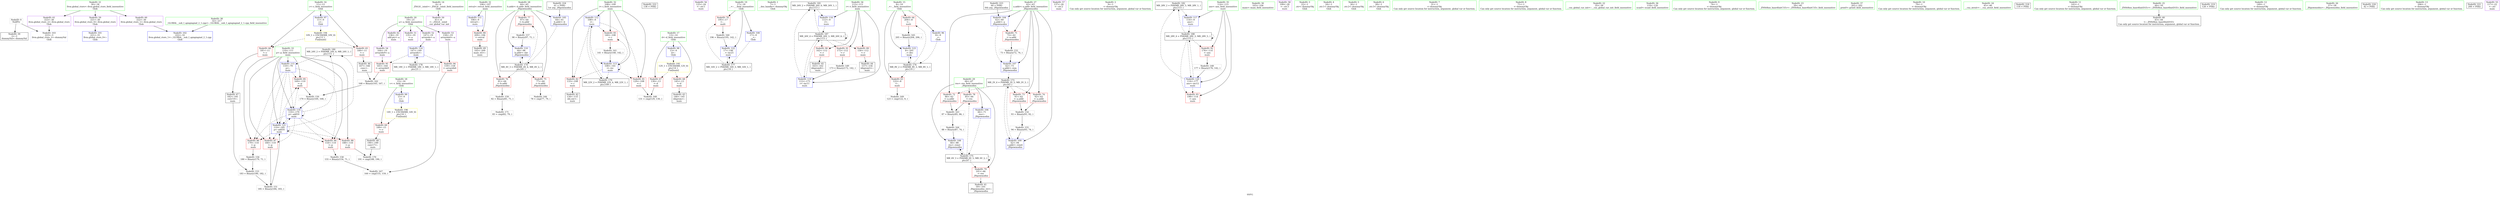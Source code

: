 digraph "SVFG" {
	label="SVFG";

	Node0x56487ae3ab70 [shape=record,color=grey,label="{NodeID: 0\nNullPtr}"];
	Node0x56487ae3ab70 -> Node0x56487ae53b10[style=solid];
	Node0x56487ae3ab70 -> Node0x56487ae549c0[style=solid];
	Node0x56487ae65d00 [shape=record,color=black,label="{NodeID: 180\nMR_24V_2 = PHI(MR_24V_6, MR_24V_1, )\npts\{111 \}\n}"];
	Node0x56487ae65d00 -> Node0x56487ae59b60[style=dashed];
	Node0x56487ae543c0 [shape=record,color=blue,label="{NodeID: 97\n11\<--9\nc\<--\nGlob }"];
	Node0x56487ae543c0 -> Node0x56487ae57c60[style=dashed];
	Node0x56487ae4b2e0 [shape=record,color=green,label="{NodeID: 14\n4\<--6\n_ZStL8__ioinit\<--_ZStL8__ioinit_field_insensitive\nGlob }"];
	Node0x56487ae4b2e0 -> Node0x56487ae55480[style=solid];
	Node0x56487ae57c60 [shape=record,color=yellow,style=double,label="{NodeID: 194\n10V_1 = ENCHI(MR_10V_0)\npts\{12 \}\nFun[main]}"];
	Node0x56487ae57c60 -> Node0x56487ae56140[style=dashed];
	Node0x56487ae57c60 -> Node0x56487ae56210[style=dashed];
	Node0x56487ae55070 [shape=record,color=blue,label="{NodeID: 111\n106\<--9\nretval\<--\nmain\n}"];
	Node0x56487ae55070 -> Node0x56487ae56d70[style=dashed];
	Node0x56487ae53160 [shape=record,color=green,label="{NodeID: 28\n64\<--65\nb.addr\<--b.addr_field_insensitive\n_Z6powmodxx\n}"];
	Node0x56487ae53160 -> Node0x56487ae56960[style=solid];
	Node0x56487ae53160 -> Node0x56487ae56a30[style=solid];
	Node0x56487ae53160 -> Node0x56487ae56b00[style=solid];
	Node0x56487ae53160 -> Node0x56487ae54b90[style=solid];
	Node0x56487ae53160 -> Node0x56487ae54fa0[style=solid];
	Node0x56487ae53de0 [shape=record,color=black,label="{NodeID: 42\n134\<--133\nidx.ext\<--\nmain\n}"];
	Node0x56487ae76000 [shape=record,color=black,label="{NodeID: 222\n138 = PHI()\n}"];
	Node0x56487ae55960 [shape=record,color=purple,label="{NodeID: 56\n125\<--24\n\<--.str.1\nmain\n}"];
	Node0x56487ae5c040 [shape=record,color=grey,label="{NodeID: 153\n183 = Binary(180, 182, )\n}"];
	Node0x56487ae5c040 -> Node0x56487ae5bd40[style=solid];
	Node0x56487ae56550 [shape=record,color=red,label="{NodeID: 70\n195\<--17\n\<--__\nmain\n}"];
	Node0x56487ae56550 -> Node0x56487ae5cac0[style=solid];
	Node0x56487ae5d540 [shape=record,color=grey,label="{NodeID: 167\n160 = cmp(155, 159, )\n}"];
	Node0x56487ae570b0 [shape=record,color=red,label="{NodeID: 84\n154\<--110\n\<--p\nmain\n}"];
	Node0x56487ae570b0 -> Node0x56487ae5c7c0[style=solid];
	Node0x56487ae4b470 [shape=record,color=green,label="{NodeID: 1\n7\<--1\n__dso_handle\<--dummyObj\nGlob }"];
	Node0x56487ae66200 [shape=record,color=black,label="{NodeID: 181\nMR_26V_2 = PHI(MR_26V_6, MR_26V_1, )\npts\{113 \}\n}"];
	Node0x56487ae66200 -> Node0x56487ae59c30[style=dashed];
	Node0x56487ae544c0 [shape=record,color=blue,label="{NodeID: 98\n13\<--9\nd\<--\nGlob }"];
	Node0x56487ae544c0 -> Node0x56487ae57d40[style=dashed];
	Node0x56487ae526f0 [shape=record,color=green,label="{NodeID: 15\n8\<--10\n_\<--__field_insensitive\nGlob }"];
	Node0x56487ae526f0 -> Node0x56487ae55fa0[style=solid];
	Node0x56487ae526f0 -> Node0x56487ae56070[style=solid];
	Node0x56487ae526f0 -> Node0x56487ae542c0[style=solid];
	Node0x56487ae526f0 -> Node0x56487ae5a1e0[style=solid];
	Node0x56487ae57d40 [shape=record,color=yellow,style=double,label="{NodeID: 195\n12V_1 = ENCHI(MR_12V_0)\npts\{14 \}\nFun[main]}"];
	Node0x56487ae57d40 -> Node0x56487ae562e0[style=dashed];
	Node0x56487ae57d40 -> Node0x56487ae563b0[style=dashed];
	Node0x56487ae55140 [shape=record,color=blue,label="{NodeID: 112\n108\<--9\ni\<--\nmain\n}"];
	Node0x56487ae55140 -> Node0x56487ae56e40[style=dashed];
	Node0x56487ae55140 -> Node0x56487ae56f10[style=dashed];
	Node0x56487ae55140 -> Node0x56487ae56fe0[style=dashed];
	Node0x56487ae55140 -> Node0x56487ae55210[style=dashed];
	Node0x56487ae55140 -> Node0x56487ae65800[style=dashed];
	Node0x56487ae53230 [shape=record,color=green,label="{NodeID: 29\n66\<--67\nres\<--res_field_insensitive\n_Z6powmodxx\n}"];
	Node0x56487ae53230 -> Node0x56487ae56bd0[style=solid];
	Node0x56487ae53230 -> Node0x56487ae56ca0[style=solid];
	Node0x56487ae53230 -> Node0x56487ae54c60[style=solid];
	Node0x56487ae53230 -> Node0x56487ae54e00[style=solid];
	Node0x56487ae53eb0 [shape=record,color=black,label="{NodeID: 43\n146\<--145\nidxprom\<--\nmain\n}"];
	Node0x56487ae76100 [shape=record,color=black,label="{NodeID: 223\n60 = PHI()\n0th arg _Z6powmodxx }"];
	Node0x56487ae76100 -> Node0x56487ae54ac0[style=solid];
	Node0x56487ae55a30 [shape=record,color=purple,label="{NodeID: 57\n137\<--26\n\<--.str.2\nmain\n}"];
	Node0x56487ae5c1c0 [shape=record,color=grey,label="{NodeID: 154\n93 = Binary(91, 92, )\n}"];
	Node0x56487ae5c1c0 -> Node0x56487ae5c340[style=solid];
	Node0x56487ae56620 [shape=record,color=red,label="{NodeID: 71\n72\<--62\n\<--a.addr\n_Z6powmodxx\n}"];
	Node0x56487ae56620 -> Node0x56487ae5bec0[style=solid];
	Node0x56487ae5d6c0 [shape=record,color=grey,label="{NodeID: 168\n131 = cmp(129, 130, )\n}"];
	Node0x56487ae57180 [shape=record,color=red,label="{NodeID: 85\n169\<--110\n\<--p\nmain\n}"];
	Node0x56487ae57180 -> Node0x56487ae5bbc0[style=solid];
	Node0x56487ae39aa0 [shape=record,color=green,label="{NodeID: 2\n9\<--1\n\<--dummyObj\nCan only get source location for instruction, argument, global var or function.}"];
	Node0x56487ae66700 [shape=record,color=black,label="{NodeID: 182\nMR_28V_2 = PHI(MR_28V_5, MR_28V_1, )\npts\{115 \}\n}"];
	Node0x56487ae66700 -> Node0x56487ae59d00[style=dashed];
	Node0x56487ae545c0 [shape=record,color=blue,label="{NodeID: 99\n15\<--9\nv\<--\nGlob }"];
	Node0x56487ae545c0 -> Node0x56487ae57e20[style=dashed];
	Node0x56487ae52780 [shape=record,color=green,label="{NodeID: 16\n11\<--12\nc\<--c_field_insensitive\nGlob }"];
	Node0x56487ae52780 -> Node0x56487ae56140[style=solid];
	Node0x56487ae52780 -> Node0x56487ae56210[style=solid];
	Node0x56487ae52780 -> Node0x56487ae543c0[style=solid];
	Node0x56487ae57e20 [shape=record,color=yellow,style=double,label="{NodeID: 196\n14V_1 = ENCHI(MR_14V_0)\npts\{16 \}\nFun[main]}"];
	Node0x56487ae57e20 -> Node0x56487ae56480[style=dashed];
	Node0x56487ae55210 [shape=record,color=blue,label="{NodeID: 113\n108\<--141\ni\<--inc\nmain\n}"];
	Node0x56487ae55210 -> Node0x56487ae56e40[style=dashed];
	Node0x56487ae55210 -> Node0x56487ae56f10[style=dashed];
	Node0x56487ae55210 -> Node0x56487ae56fe0[style=dashed];
	Node0x56487ae55210 -> Node0x56487ae55210[style=dashed];
	Node0x56487ae55210 -> Node0x56487ae65800[style=dashed];
	Node0x56487ae53300 [shape=record,color=green,label="{NodeID: 30\n103\<--104\nmain\<--main_field_insensitive\n}"];
	Node0x56487ae53f80 [shape=record,color=black,label="{NodeID: 44\n157\<--156\nidxprom5\<--\nmain\n}"];
	Node0x56487ae76260 [shape=record,color=black,label="{NodeID: 224\n61 = PHI()\n1st arg _Z6powmodxx }"];
	Node0x56487ae76260 -> Node0x56487ae54b90[style=solid];
	Node0x56487ae55b00 [shape=record,color=purple,label="{NodeID: 58\n199\<--28\n\<--.str.3\nmain\n}"];
	Node0x56487ae5c340 [shape=record,color=grey,label="{NodeID: 155\n94 = Binary(93, 74, )\n}"];
	Node0x56487ae5c340 -> Node0x56487ae54ed0[style=solid];
	Node0x56487ae566f0 [shape=record,color=red,label="{NodeID: 72\n86\<--62\n\<--a.addr\n_Z6powmodxx\n}"];
	Node0x56487ae566f0 -> Node0x56487ae5cf40[style=solid];
	Node0x56487ae5d840 [shape=record,color=grey,label="{NodeID: 169\n123 = cmp(122, 9, )\n}"];
	Node0x56487ae57250 [shape=record,color=red,label="{NodeID: 86\n179\<--110\n\<--p\nmain\n}"];
	Node0x56487ae57250 -> Node0x56487ae5c4c0[style=solid];
	Node0x56487ae51e40 [shape=record,color=green,label="{NodeID: 3\n22\<--1\n.str\<--dummyObj\nGlob }"];
	Node0x56487ae546c0 [shape=record,color=blue,label="{NodeID: 100\n17\<--9\n__\<--\nGlob }"];
	Node0x56487ae546c0 -> Node0x56487ae64e00[style=dashed];
	Node0x56487ae52810 [shape=record,color=green,label="{NodeID: 17\n13\<--14\nd\<--d_field_insensitive\nGlob }"];
	Node0x56487ae52810 -> Node0x56487ae562e0[style=solid];
	Node0x56487ae52810 -> Node0x56487ae563b0[style=solid];
	Node0x56487ae52810 -> Node0x56487ae544c0[style=solid];
	Node0x56487ae59a90 [shape=record,color=blue,label="{NodeID: 114\n147\<--149\narrayidx\<--\nmain\n}"];
	Node0x56487ae59a90 -> Node0x56487ae578d0[style=dashed];
	Node0x56487ae59a90 -> Node0x56487ae579a0[style=dashed];
	Node0x56487ae59a90 -> Node0x56487ae65300[style=dashed];
	Node0x56487ae53400 [shape=record,color=green,label="{NodeID: 31\n106\<--107\nretval\<--retval_field_insensitive\nmain\n}"];
	Node0x56487ae53400 -> Node0x56487ae56d70[style=solid];
	Node0x56487ae53400 -> Node0x56487ae55070[style=solid];
	Node0x56487ae54050 [shape=record,color=black,label="{NodeID: 45\n163\<--162\nidxprom8\<--\nmain\n}"];
	Node0x56487ae55bd0 [shape=record,color=purple,label="{NodeID: 59\n221\<--30\nllvm.global_ctors_0\<--llvm.global_ctors\nGlob }"];
	Node0x56487ae55bd0 -> Node0x56487ae547c0[style=solid];
	Node0x56487ae5c4c0 [shape=record,color=grey,label="{NodeID: 156\n180 = Binary(179, 71, )\n}"];
	Node0x56487ae5c4c0 -> Node0x56487ae5c040[style=solid];
	Node0x56487ae567c0 [shape=record,color=red,label="{NodeID: 73\n91\<--62\n\<--a.addr\n_Z6powmodxx\n}"];
	Node0x56487ae567c0 -> Node0x56487ae5c1c0[style=solid];
	Node0x56487ae5d9c0 [shape=record,color=grey,label="{NodeID: 170\n191 = cmp(188, 190, )\n}"];
	Node0x56487ae57320 [shape=record,color=red,label="{NodeID: 87\n184\<--110\n\<--p\nmain\n}"];
	Node0x56487ae57320 -> Node0x56487ae5bd40[style=solid];
	Node0x56487ae3aa10 [shape=record,color=green,label="{NodeID: 4\n24\<--1\n.str.1\<--dummyObj\nGlob }"];
	Node0x56487ae547c0 [shape=record,color=blue,label="{NodeID: 101\n221\<--31\nllvm.global_ctors_0\<--\nGlob }"];
	Node0x56487ae528e0 [shape=record,color=green,label="{NodeID: 18\n15\<--16\nv\<--v_field_insensitive\nGlob }"];
	Node0x56487ae528e0 -> Node0x56487ae56480[style=solid];
	Node0x56487ae528e0 -> Node0x56487ae545c0[style=solid];
	Node0x56487ae59b60 [shape=record,color=blue,label="{NodeID: 115\n110\<--79\np\<--\nmain\n}"];
	Node0x56487ae59b60 -> Node0x56487ae570b0[style=dashed];
	Node0x56487ae59b60 -> Node0x56487ae57180[style=dashed];
	Node0x56487ae59b60 -> Node0x56487ae57250[style=dashed];
	Node0x56487ae59b60 -> Node0x56487ae57320[style=dashed];
	Node0x56487ae59b60 -> Node0x56487ae59dd0[style=dashed];
	Node0x56487ae59b60 -> Node0x56487ae5a040[style=dashed];
	Node0x56487ae534d0 [shape=record,color=green,label="{NodeID: 32\n108\<--109\ni\<--i_field_insensitive\nmain\n}"];
	Node0x56487ae534d0 -> Node0x56487ae56e40[style=solid];
	Node0x56487ae534d0 -> Node0x56487ae56f10[style=solid];
	Node0x56487ae534d0 -> Node0x56487ae56fe0[style=solid];
	Node0x56487ae534d0 -> Node0x56487ae55140[style=solid];
	Node0x56487ae534d0 -> Node0x56487ae55210[style=solid];
	Node0x56487ae54120 [shape=record,color=black,label="{NodeID: 46\n167\<--166\nconv\<--\nmain\n}"];
	Node0x56487ae54120 -> Node0x56487ae5cdc0[style=solid];
	Node0x56487ae55cd0 [shape=record,color=purple,label="{NodeID: 60\n222\<--30\nllvm.global_ctors_1\<--llvm.global_ctors\nGlob }"];
	Node0x56487ae55cd0 -> Node0x56487ae548c0[style=solid];
	Node0x56487ae5c640 [shape=record,color=grey,label="{NodeID: 157\n98 = Binary(97, 71, )\n}"];
	Node0x56487ae5c640 -> Node0x56487ae54fa0[style=solid];
	Node0x56487ae56890 [shape=record,color=red,label="{NodeID: 74\n92\<--62\n\<--a.addr\n_Z6powmodxx\n}"];
	Node0x56487ae56890 -> Node0x56487ae5c1c0[style=solid];
	Node0x56487ae5db40 [shape=record,color=grey,label="{NodeID: 171\n83 = cmp(82, 79, )\n}"];
	Node0x56487ae573f0 [shape=record,color=red,label="{NodeID: 88\n188\<--110\n\<--p\nmain\n}"];
	Node0x56487ae573f0 -> Node0x56487ae5d9c0[style=solid];
	Node0x56487ae3aaa0 [shape=record,color=green,label="{NodeID: 5\n26\<--1\n.str.2\<--dummyObj\nGlob }"];
	Node0x56487ae548c0 [shape=record,color=blue,label="{NodeID: 102\n222\<--32\nllvm.global_ctors_1\<--_GLOBAL__sub_I_apiapiapiad_2_1.cpp\nGlob }"];
	Node0x56487ae529b0 [shape=record,color=green,label="{NodeID: 19\n17\<--18\n__\<--___field_insensitive\nGlob }"];
	Node0x56487ae529b0 -> Node0x56487ae56550[style=solid];
	Node0x56487ae529b0 -> Node0x56487ae546c0[style=solid];
	Node0x56487ae529b0 -> Node0x56487ae5a110[style=solid];
	Node0x56487ae59c30 [shape=record,color=blue,label="{NodeID: 116\n112\<--9\nr\<--\nmain\n}"];
	Node0x56487ae59c30 -> Node0x56487ae68000[style=dashed];
	Node0x56487ae535a0 [shape=record,color=green,label="{NodeID: 33\n110\<--111\np\<--p_field_insensitive\nmain\n}"];
	Node0x56487ae535a0 -> Node0x56487ae570b0[style=solid];
	Node0x56487ae535a0 -> Node0x56487ae57180[style=solid];
	Node0x56487ae535a0 -> Node0x56487ae57250[style=solid];
	Node0x56487ae535a0 -> Node0x56487ae57320[style=solid];
	Node0x56487ae535a0 -> Node0x56487ae573f0[style=solid];
	Node0x56487ae535a0 -> Node0x56487ae59b60[style=solid];
	Node0x56487ae535a0 -> Node0x56487ae59dd0[style=solid];
	Node0x56487ae535a0 -> Node0x56487ae5a040[style=solid];
	Node0x56487ae541f0 [shape=record,color=black,label="{NodeID: 47\n182\<--181\nconv14\<--\nmain\n}"];
	Node0x56487ae541f0 -> Node0x56487ae5c040[style=solid];
	Node0x56487ae55dd0 [shape=record,color=purple,label="{NodeID: 61\n223\<--30\nllvm.global_ctors_2\<--llvm.global_ctors\nGlob }"];
	Node0x56487ae55dd0 -> Node0x56487ae549c0[style=solid];
	Node0x56487ae5c7c0 [shape=record,color=grey,label="{NodeID: 158\n155 = Binary(154, 71, )\n}"];
	Node0x56487ae5c7c0 -> Node0x56487ae5d540[style=solid];
	Node0x56487ae56960 [shape=record,color=red,label="{NodeID: 75\n77\<--64\n\<--b.addr\n_Z6powmodxx\n}"];
	Node0x56487ae56960 -> Node0x56487ae5d3c0[style=solid];
	Node0x56487ae574c0 [shape=record,color=red,label="{NodeID: 89\n156\<--112\n\<--r\nmain\n}"];
	Node0x56487ae574c0 -> Node0x56487ae53f80[style=solid];
	Node0x56487ae4c1f0 [shape=record,color=green,label="{NodeID: 6\n28\<--1\n.str.3\<--dummyObj\nGlob }"];
	Node0x56487ae549c0 [shape=record,color=blue, style = dotted,label="{NodeID: 103\n223\<--3\nllvm.global_ctors_2\<--dummyVal\nGlob }"];
	Node0x56487ae52a80 [shape=record,color=green,label="{NodeID: 20\n19\<--21\na\<--a_field_insensitive\nGlob }"];
	Node0x56487ae52a80 -> Node0x56487ae55550[style=solid];
	Node0x56487ae52a80 -> Node0x56487ae55620[style=solid];
	Node0x56487ae52a80 -> Node0x56487ae556f0[style=solid];
	Node0x56487ae52a80 -> Node0x56487ae557c0[style=solid];
	Node0x56487ae52a80 -> Node0x56487ae55ed0[style=solid];
	Node0x56487ae59d00 [shape=record,color=blue,label="{NodeID: 117\n114\<--9\nans\<--\nmain\n}"];
	Node0x56487ae59d00 -> Node0x56487ae68500[style=dashed];
	Node0x56487ae53670 [shape=record,color=green,label="{NodeID: 34\n112\<--113\nr\<--r_field_insensitive\nmain\n}"];
	Node0x56487ae53670 -> Node0x56487ae574c0[style=solid];
	Node0x56487ae53670 -> Node0x56487ae57590[style=solid];
	Node0x56487ae53670 -> Node0x56487ae57660[style=solid];
	Node0x56487ae53670 -> Node0x56487ae59c30[style=solid];
	Node0x56487ae53670 -> Node0x56487ae59ea0[style=solid];
	Node0x56487ae552e0 [shape=record,color=black,label="{NodeID: 48\n190\<--189\nconv17\<--\nmain\n}"];
	Node0x56487ae552e0 -> Node0x56487ae5d9c0[style=solid];
	Node0x56487ae55ed0 [shape=record,color=purple,label="{NodeID: 62\n136\<--19\nadd.ptr\<--a\nmain\n}"];
	Node0x56487ae5c940 [shape=record,color=grey,label="{NodeID: 159\n82 = Binary(81, 71, )\n}"];
	Node0x56487ae5c940 -> Node0x56487ae5db40[style=solid];
	Node0x56487ae56a30 [shape=record,color=red,label="{NodeID: 76\n81\<--64\n\<--b.addr\n_Z6powmodxx\n}"];
	Node0x56487ae56a30 -> Node0x56487ae5c940[style=solid];
	Node0x56487ae63a00 [shape=record,color=black,label="{NodeID: 173\nMR_2V_4 = PHI(MR_2V_5, MR_2V_3, )\npts\{63 \}\n}"];
	Node0x56487ae63a00 -> Node0x56487ae566f0[style=dashed];
	Node0x56487ae63a00 -> Node0x56487ae567c0[style=dashed];
	Node0x56487ae63a00 -> Node0x56487ae56890[style=dashed];
	Node0x56487ae63a00 -> Node0x56487ae54ed0[style=dashed];
	Node0x56487ae57590 [shape=record,color=red,label="{NodeID: 90\n162\<--112\n\<--r\nmain\n}"];
	Node0x56487ae57590 -> Node0x56487ae54050[style=solid];
	Node0x56487ae4c280 [shape=record,color=green,label="{NodeID: 7\n31\<--1\n\<--dummyObj\nCan only get source location for instruction, argument, global var or function.}"];
	Node0x56487ae68000 [shape=record,color=black,label="{NodeID: 187\nMR_26V_4 = PHI(MR_26V_3, MR_26V_6, )\npts\{113 \}\n}"];
	Node0x56487ae68000 -> Node0x56487ae574c0[style=dashed];
	Node0x56487ae68000 -> Node0x56487ae57590[style=dashed];
	Node0x56487ae68000 -> Node0x56487ae57660[style=dashed];
	Node0x56487ae68000 -> Node0x56487ae59ea0[style=dashed];
	Node0x56487ae68000 -> Node0x56487ae66200[style=dashed];
	Node0x56487ae68000 -> Node0x56487ae68000[style=dashed];
	Node0x56487ae54ac0 [shape=record,color=blue,label="{NodeID: 104\n62\<--60\na.addr\<--a\n_Z6powmodxx\n}"];
	Node0x56487ae54ac0 -> Node0x56487ae56620[style=dashed];
	Node0x56487ae54ac0 -> Node0x56487ae54d30[style=dashed];
	Node0x56487ae52b50 [shape=record,color=green,label="{NodeID: 21\n30\<--34\nllvm.global_ctors\<--llvm.global_ctors_field_insensitive\nGlob }"];
	Node0x56487ae52b50 -> Node0x56487ae55bd0[style=solid];
	Node0x56487ae52b50 -> Node0x56487ae55cd0[style=solid];
	Node0x56487ae52b50 -> Node0x56487ae55dd0[style=solid];
	Node0x56487ae59dd0 [shape=record,color=blue,label="{NodeID: 118\n110\<--170\np\<--add10\nmain\n}"];
	Node0x56487ae59dd0 -> Node0x56487ae570b0[style=dashed];
	Node0x56487ae59dd0 -> Node0x56487ae57180[style=dashed];
	Node0x56487ae59dd0 -> Node0x56487ae57250[style=dashed];
	Node0x56487ae59dd0 -> Node0x56487ae57320[style=dashed];
	Node0x56487ae59dd0 -> Node0x56487ae573f0[style=dashed];
	Node0x56487ae59dd0 -> Node0x56487ae59dd0[style=dashed];
	Node0x56487ae59dd0 -> Node0x56487ae5a040[style=dashed];
	Node0x56487ae59dd0 -> Node0x56487ae65d00[style=dashed];
	Node0x56487ae53740 [shape=record,color=green,label="{NodeID: 35\n114\<--115\nans\<--ans_field_insensitive\nmain\n}"];
	Node0x56487ae53740 -> Node0x56487ae57730[style=solid];
	Node0x56487ae53740 -> Node0x56487ae57800[style=solid];
	Node0x56487ae53740 -> Node0x56487ae59d00[style=solid];
	Node0x56487ae53740 -> Node0x56487ae59f70[style=solid];
	Node0x56487ae553b0 [shape=record,color=black,label="{NodeID: 49\n105\<--209\nmain_ret\<--\nmain\n}"];
	Node0x56487ae55fa0 [shape=record,color=red,label="{NodeID: 63\n122\<--8\n\<--_\nmain\n}"];
	Node0x56487ae55fa0 -> Node0x56487ae5d840[style=solid];
	Node0x56487ae5cac0 [shape=record,color=grey,label="{NodeID: 160\n196 = Binary(195, 142, )\n}"];
	Node0x56487ae5cac0 -> Node0x56487ae5a110[style=solid];
	Node0x56487ae56b00 [shape=record,color=red,label="{NodeID: 77\n97\<--64\n\<--b.addr\n_Z6powmodxx\n}"];
	Node0x56487ae56b00 -> Node0x56487ae5c640[style=solid];
	Node0x56487ae63f00 [shape=record,color=black,label="{NodeID: 174\nMR_4V_3 = PHI(MR_4V_4, MR_4V_2, )\npts\{65 \}\n}"];
	Node0x56487ae63f00 -> Node0x56487ae56960[style=dashed];
	Node0x56487ae63f00 -> Node0x56487ae56a30[style=dashed];
	Node0x56487ae63f00 -> Node0x56487ae56b00[style=dashed];
	Node0x56487ae63f00 -> Node0x56487ae54fa0[style=dashed];
	Node0x56487ae57660 [shape=record,color=red,label="{NodeID: 91\n172\<--112\n\<--r\nmain\n}"];
	Node0x56487ae57660 -> Node0x56487ae5ba40[style=solid];
	Node0x56487ae4c310 [shape=record,color=green,label="{NodeID: 8\n71\<--1\n\<--dummyObj\nCan only get source location for instruction, argument, global var or function.}"];
	Node0x56487ae68500 [shape=record,color=black,label="{NodeID: 188\nMR_28V_4 = PHI(MR_28V_3, MR_28V_5, )\npts\{115 \}\n}"];
	Node0x56487ae68500 -> Node0x56487ae57730[style=dashed];
	Node0x56487ae68500 -> Node0x56487ae57800[style=dashed];
	Node0x56487ae68500 -> Node0x56487ae59f70[style=dashed];
	Node0x56487ae68500 -> Node0x56487ae66700[style=dashed];
	Node0x56487ae68500 -> Node0x56487ae68500[style=dashed];
	Node0x56487ae54b90 [shape=record,color=blue,label="{NodeID: 105\n64\<--61\nb.addr\<--b\n_Z6powmodxx\n}"];
	Node0x56487ae54b90 -> Node0x56487ae63f00[style=dashed];
	Node0x56487ae52c20 [shape=record,color=green,label="{NodeID: 22\n35\<--36\n__cxx_global_var_init\<--__cxx_global_var_init_field_insensitive\n}"];
	Node0x56487ae59ea0 [shape=record,color=blue,label="{NodeID: 119\n112\<--173\nr\<--inc11\nmain\n}"];
	Node0x56487ae59ea0 -> Node0x56487ae66200[style=dashed];
	Node0x56487ae59ea0 -> Node0x56487ae68000[style=dashed];
	Node0x56487ae53810 [shape=record,color=green,label="{NodeID: 36\n119\<--120\nscanf\<--scanf_field_insensitive\n}"];
	Node0x56487ae55480 [shape=record,color=purple,label="{NodeID: 50\n41\<--4\n\<--_ZStL8__ioinit\n__cxx_global_var_init\n}"];
	Node0x56487ae56070 [shape=record,color=red,label="{NodeID: 64\n204\<--8\n\<--_\nmain\n}"];
	Node0x56487ae56070 -> Node0x56487ae5d240[style=solid];
	Node0x56487ae5cc40 [shape=record,color=grey,label="{NodeID: 161\n141 = Binary(140, 142, )\n}"];
	Node0x56487ae5cc40 -> Node0x56487ae55210[style=solid];
	Node0x56487ae56bd0 [shape=record,color=red,label="{NodeID: 78\n85\<--66\n\<--res\n_Z6powmodxx\n}"];
	Node0x56487ae56bd0 -> Node0x56487ae5cf40[style=solid];
	Node0x56487ae64400 [shape=record,color=black,label="{NodeID: 175\nMR_6V_3 = PHI(MR_6V_5, MR_6V_2, )\npts\{67 \}\n}"];
	Node0x56487ae64400 -> Node0x56487ae56bd0[style=dashed];
	Node0x56487ae64400 -> Node0x56487ae56ca0[style=dashed];
	Node0x56487ae64400 -> Node0x56487ae54e00[style=dashed];
	Node0x56487ae64400 -> Node0x56487ae64400[style=dashed];
	Node0x56487ae57730 [shape=record,color=red,label="{NodeID: 92\n176\<--114\n\<--ans\nmain\n}"];
	Node0x56487ae57730 -> Node0x56487ae5b8c0[style=solid];
	Node0x56487ae3ae30 [shape=record,color=green,label="{NodeID: 9\n74\<--1\n\<--dummyObj\nCan only get source location for instruction, argument, global var or function.}"];
	Node0x56487ae54c60 [shape=record,color=blue,label="{NodeID: 106\n66\<--71\nres\<--\n_Z6powmodxx\n}"];
	Node0x56487ae54c60 -> Node0x56487ae64400[style=dashed];
	Node0x56487ae52cf0 [shape=record,color=green,label="{NodeID: 23\n39\<--40\n_ZNSt8ios_base4InitC1Ev\<--_ZNSt8ios_base4InitC1Ev_field_insensitive\n}"];
	Node0x56487ae59f70 [shape=record,color=blue,label="{NodeID: 120\n114\<--177\nans\<--inc12\nmain\n}"];
	Node0x56487ae59f70 -> Node0x56487ae57800[style=dashed];
	Node0x56487ae59f70 -> Node0x56487ae66700[style=dashed];
	Node0x56487ae59f70 -> Node0x56487ae68500[style=dashed];
	Node0x56487ae53910 [shape=record,color=green,label="{NodeID: 37\n201\<--202\nprintf\<--printf_field_insensitive\n}"];
	Node0x56487ae55550 [shape=record,color=purple,label="{NodeID: 51\n135\<--19\n\<--a\nmain\n}"];
	Node0x56487ae5b8c0 [shape=record,color=grey,label="{NodeID: 148\n177 = Binary(176, 142, )\n}"];
	Node0x56487ae5b8c0 -> Node0x56487ae59f70[style=solid];
	Node0x56487ae56140 [shape=record,color=red,label="{NodeID: 65\n166\<--11\n\<--c\nmain\n}"];
	Node0x56487ae56140 -> Node0x56487ae54120[style=solid];
	Node0x56487ae5cdc0 [shape=record,color=grey,label="{NodeID: 162\n168 = Binary(165, 167, )\n}"];
	Node0x56487ae5cdc0 -> Node0x56487ae5bbc0[style=solid];
	Node0x56487ae56ca0 [shape=record,color=red,label="{NodeID: 79\n101\<--66\n\<--res\n_Z6powmodxx\n}"];
	Node0x56487ae56ca0 -> Node0x56487ae53d10[style=solid];
	Node0x56487ae64900 [shape=record,color=black,label="{NodeID: 176\nMR_8V_2 = PHI(MR_8V_3, MR_8V_1, )\npts\{10 \}\n}"];
	Node0x56487ae64900 -> Node0x56487ae55fa0[style=dashed];
	Node0x56487ae64900 -> Node0x56487ae56070[style=dashed];
	Node0x56487ae64900 -> Node0x56487ae5a1e0[style=dashed];
	Node0x56487ae57800 [shape=record,color=red,label="{NodeID: 93\n198\<--114\n\<--ans\nmain\n}"];
	Node0x56487ae3af00 [shape=record,color=green,label="{NodeID: 10\n79\<--1\n\<--dummyObj\nCan only get source location for instruction, argument, global var or function.}"];
	Node0x56487ae54d30 [shape=record,color=blue,label="{NodeID: 107\n62\<--73\na.addr\<--rem\n_Z6powmodxx\n}"];
	Node0x56487ae54d30 -> Node0x56487ae63a00[style=dashed];
	Node0x56487ae52dc0 [shape=record,color=green,label="{NodeID: 24\n45\<--46\n__cxa_atexit\<--__cxa_atexit_field_insensitive\n}"];
	Node0x56487ae5a040 [shape=record,color=blue,label="{NodeID: 121\n110\<--185\np\<--add16\nmain\n}"];
	Node0x56487ae5a040 -> Node0x56487ae570b0[style=dashed];
	Node0x56487ae5a040 -> Node0x56487ae57180[style=dashed];
	Node0x56487ae5a040 -> Node0x56487ae57250[style=dashed];
	Node0x56487ae5a040 -> Node0x56487ae57320[style=dashed];
	Node0x56487ae5a040 -> Node0x56487ae573f0[style=dashed];
	Node0x56487ae5a040 -> Node0x56487ae59dd0[style=dashed];
	Node0x56487ae5a040 -> Node0x56487ae5a040[style=dashed];
	Node0x56487ae5a040 -> Node0x56487ae65d00[style=dashed];
	Node0x56487ae53a10 [shape=record,color=green,label="{NodeID: 38\n32\<--217\n_GLOBAL__sub_I_apiapiapiad_2_1.cpp\<--_GLOBAL__sub_I_apiapiapiad_2_1.cpp_field_insensitive\n}"];
	Node0x56487ae53a10 -> Node0x56487ae548c0[style=solid];
	Node0x56487ae75500 [shape=record,color=black,label="{NodeID: 218\n118 = PHI()\n}"];
	Node0x56487ae55620 [shape=record,color=purple,label="{NodeID: 52\n147\<--19\narrayidx\<--a\nmain\n}"];
	Node0x56487ae55620 -> Node0x56487ae59a90[style=solid];
	Node0x56487ae5ba40 [shape=record,color=grey,label="{NodeID: 149\n173 = Binary(172, 142, )\n}"];
	Node0x56487ae5ba40 -> Node0x56487ae59ea0[style=solid];
	Node0x56487ae56210 [shape=record,color=red,label="{NodeID: 66\n181\<--11\n\<--c\nmain\n}"];
	Node0x56487ae56210 -> Node0x56487ae541f0[style=solid];
	Node0x56487ae5cf40 [shape=record,color=grey,label="{NodeID: 163\n87 = Binary(85, 86, )\n}"];
	Node0x56487ae5cf40 -> Node0x56487ae5d0c0[style=solid];
	Node0x56487ae56d70 [shape=record,color=red,label="{NodeID: 80\n209\<--106\n\<--retval\nmain\n}"];
	Node0x56487ae56d70 -> Node0x56487ae553b0[style=solid];
	Node0x56487ae64e00 [shape=record,color=black,label="{NodeID: 177\nMR_16V_2 = PHI(MR_16V_3, MR_16V_1, )\npts\{18 \}\n}"];
	Node0x56487ae64e00 -> Node0x56487ae56550[style=dashed];
	Node0x56487ae64e00 -> Node0x56487ae5a110[style=dashed];
	Node0x56487ae578d0 [shape=record,color=red,label="{NodeID: 94\n159\<--158\n\<--arrayidx6\nmain\n}"];
	Node0x56487ae578d0 -> Node0x56487ae5d540[style=solid];
	Node0x56487ae4b0b0 [shape=record,color=green,label="{NodeID: 11\n142\<--1\n\<--dummyObj\nCan only get source location for instruction, argument, global var or function.}"];
	Node0x56487ae54e00 [shape=record,color=blue,label="{NodeID: 108\n66\<--88\nres\<--rem2\n_Z6powmodxx\n}"];
	Node0x56487ae54e00 -> Node0x56487ae64400[style=dashed];
	Node0x56487ae52e90 [shape=record,color=green,label="{NodeID: 25\n44\<--50\n_ZNSt8ios_base4InitD1Ev\<--_ZNSt8ios_base4InitD1Ev_field_insensitive\n}"];
	Node0x56487ae52e90 -> Node0x56487ae53c10[style=solid];
	Node0x56487ae5a110 [shape=record,color=blue,label="{NodeID: 122\n17\<--196\n__\<--inc21\nmain\n}"];
	Node0x56487ae5a110 -> Node0x56487ae64e00[style=dashed];
	Node0x56487ae53b10 [shape=record,color=black,label="{NodeID: 39\n2\<--3\ndummyVal\<--dummyVal\n}"];
	Node0x56487ae75600 [shape=record,color=black,label="{NodeID: 219\n126 = PHI()\n}"];
	Node0x56487ae556f0 [shape=record,color=purple,label="{NodeID: 53\n158\<--19\narrayidx6\<--a\nmain\n}"];
	Node0x56487ae556f0 -> Node0x56487ae578d0[style=solid];
	Node0x56487ae5bbc0 [shape=record,color=grey,label="{NodeID: 150\n170 = Binary(169, 168, )\n}"];
	Node0x56487ae5bbc0 -> Node0x56487ae59dd0[style=solid];
	Node0x56487ae562e0 [shape=record,color=red,label="{NodeID: 67\n130\<--13\n\<--d\nmain\n}"];
	Node0x56487ae562e0 -> Node0x56487ae5d6c0[style=solid];
	Node0x56487ae5d0c0 [shape=record,color=grey,label="{NodeID: 164\n88 = Binary(87, 74, )\n}"];
	Node0x56487ae5d0c0 -> Node0x56487ae54e00[style=solid];
	Node0x56487ae56e40 [shape=record,color=red,label="{NodeID: 81\n129\<--108\n\<--i\nmain\n}"];
	Node0x56487ae56e40 -> Node0x56487ae5d6c0[style=solid];
	Node0x56487ae65300 [shape=record,color=black,label="{NodeID: 178\nMR_18V_2 = PHI(MR_18V_3, MR_18V_1, )\npts\{21 \}\n}"];
	Node0x56487ae65300 -> Node0x56487ae59a90[style=dashed];
	Node0x56487ae579a0 [shape=record,color=red,label="{NodeID: 95\n165\<--164\n\<--arrayidx9\nmain\n}"];
	Node0x56487ae579a0 -> Node0x56487ae5cdc0[style=solid];
	Node0x56487ae4b140 [shape=record,color=green,label="{NodeID: 12\n149\<--1\n\<--dummyObj\nCan only get source location for instruction, argument, global var or function.}"];
	Node0x56487ae54ed0 [shape=record,color=blue,label="{NodeID: 109\n62\<--94\na.addr\<--rem4\n_Z6powmodxx\n}"];
	Node0x56487ae54ed0 -> Node0x56487ae63a00[style=dashed];
	Node0x56487ae52f90 [shape=record,color=green,label="{NodeID: 26\n57\<--58\n_Z6powmodxx\<--_Z6powmodxx_field_insensitive\n}"];
	Node0x56487ae5a1e0 [shape=record,color=blue,label="{NodeID: 123\n8\<--205\n_\<--dec\nmain\n}"];
	Node0x56487ae5a1e0 -> Node0x56487ae64900[style=dashed];
	Node0x56487ae53c10 [shape=record,color=black,label="{NodeID: 40\n43\<--44\n\<--_ZNSt8ios_base4InitD1Ev\nCan only get source location for instruction, argument, global var or function.}"];
	Node0x56487ae75e00 [shape=record,color=black,label="{NodeID: 220\n42 = PHI()\n}"];
	Node0x56487ae557c0 [shape=record,color=purple,label="{NodeID: 54\n164\<--19\narrayidx9\<--a\nmain\n}"];
	Node0x56487ae557c0 -> Node0x56487ae579a0[style=solid];
	Node0x56487ae5bd40 [shape=record,color=grey,label="{NodeID: 151\n185 = Binary(184, 183, )\n}"];
	Node0x56487ae5bd40 -> Node0x56487ae5a040[style=solid];
	Node0x56487ae563b0 [shape=record,color=red,label="{NodeID: 68\n145\<--13\n\<--d\nmain\n}"];
	Node0x56487ae563b0 -> Node0x56487ae53eb0[style=solid];
	Node0x56487ae5d240 [shape=record,color=grey,label="{NodeID: 165\n205 = Binary(204, 206, )\n}"];
	Node0x56487ae5d240 -> Node0x56487ae5a1e0[style=solid];
	Node0x56487ae56f10 [shape=record,color=red,label="{NodeID: 82\n133\<--108\n\<--i\nmain\n}"];
	Node0x56487ae56f10 -> Node0x56487ae53de0[style=solid];
	Node0x56487ae65800 [shape=record,color=black,label="{NodeID: 179\nMR_22V_2 = PHI(MR_22V_4, MR_22V_1, )\npts\{109 \}\n}"];
	Node0x56487ae65800 -> Node0x56487ae55140[style=dashed];
	Node0x56487ae542c0 [shape=record,color=blue,label="{NodeID: 96\n8\<--9\n_\<--\nGlob }"];
	Node0x56487ae542c0 -> Node0x56487ae64900[style=dashed];
	Node0x56487ae4b210 [shape=record,color=green,label="{NodeID: 13\n206\<--1\n\<--dummyObj\nCan only get source location for instruction, argument, global var or function.}"];
	Node0x56487ae54fa0 [shape=record,color=blue,label="{NodeID: 110\n64\<--98\nb.addr\<--shr\n_Z6powmodxx\n}"];
	Node0x56487ae54fa0 -> Node0x56487ae63f00[style=dashed];
	Node0x56487ae53090 [shape=record,color=green,label="{NodeID: 27\n62\<--63\na.addr\<--a.addr_field_insensitive\n_Z6powmodxx\n}"];
	Node0x56487ae53090 -> Node0x56487ae56620[style=solid];
	Node0x56487ae53090 -> Node0x56487ae566f0[style=solid];
	Node0x56487ae53090 -> Node0x56487ae567c0[style=solid];
	Node0x56487ae53090 -> Node0x56487ae56890[style=solid];
	Node0x56487ae53090 -> Node0x56487ae54ac0[style=solid];
	Node0x56487ae53090 -> Node0x56487ae54d30[style=solid];
	Node0x56487ae53090 -> Node0x56487ae54ed0[style=solid];
	Node0x56487ae53d10 [shape=record,color=black,label="{NodeID: 41\n59\<--101\n_Z6powmodxx_ret\<--\n_Z6powmodxx\n}"];
	Node0x56487ae75f00 [shape=record,color=black,label="{NodeID: 221\n200 = PHI()\n}"];
	Node0x56487ae55890 [shape=record,color=purple,label="{NodeID: 55\n117\<--22\n\<--.str\nmain\n}"];
	Node0x56487ae5bec0 [shape=record,color=grey,label="{NodeID: 152\n73 = Binary(72, 74, )\n}"];
	Node0x56487ae5bec0 -> Node0x56487ae54d30[style=solid];
	Node0x56487ae56480 [shape=record,color=red,label="{NodeID: 69\n189\<--15\n\<--v\nmain\n}"];
	Node0x56487ae56480 -> Node0x56487ae552e0[style=solid];
	Node0x56487ae5d3c0 [shape=record,color=grey,label="{NodeID: 166\n78 = cmp(77, 79, )\n}"];
	Node0x56487ae56fe0 [shape=record,color=red,label="{NodeID: 83\n140\<--108\n\<--i\nmain\n}"];
	Node0x56487ae56fe0 -> Node0x56487ae5cc40[style=solid];
}
